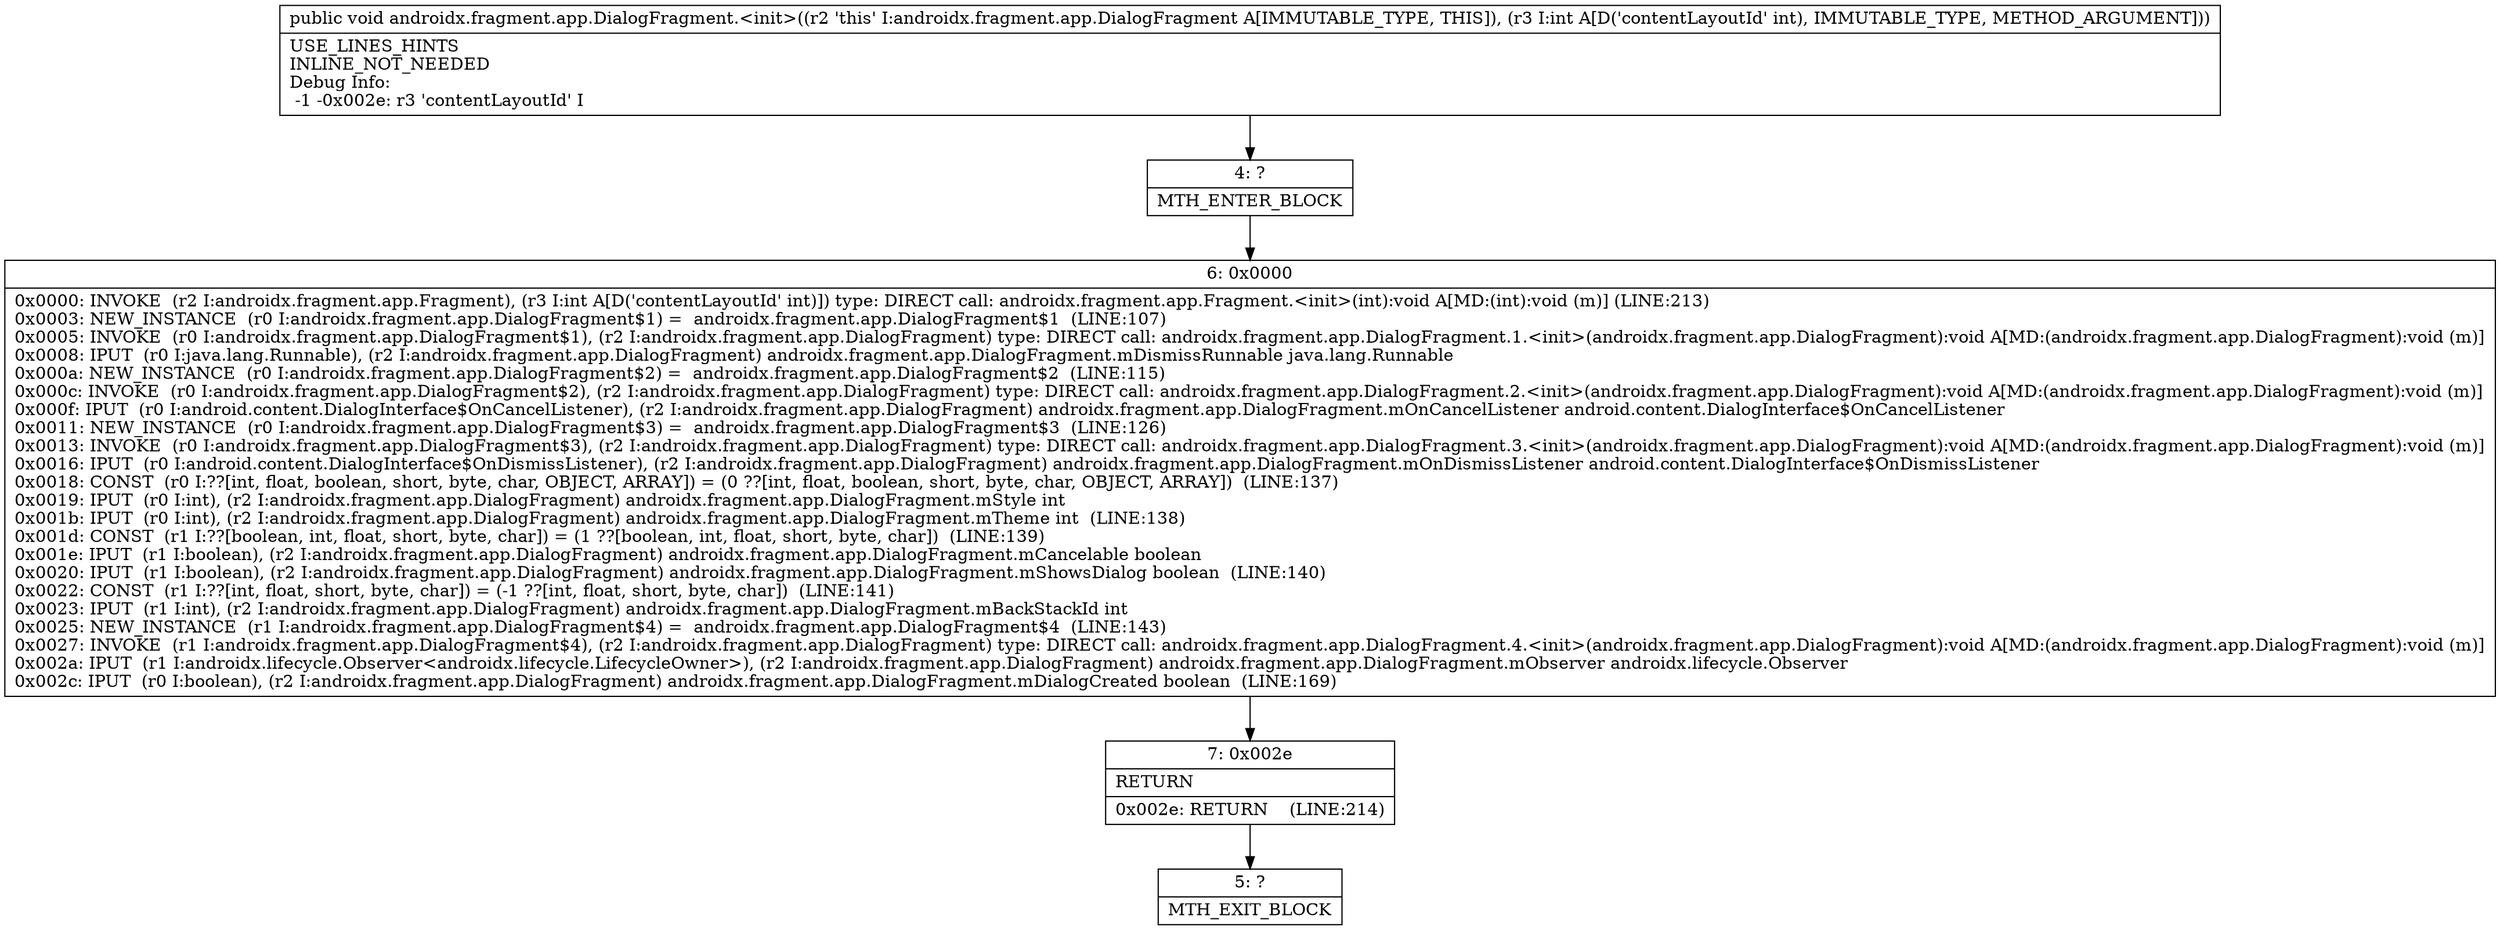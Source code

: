 digraph "CFG forandroidx.fragment.app.DialogFragment.\<init\>(I)V" {
Node_4 [shape=record,label="{4\:\ ?|MTH_ENTER_BLOCK\l}"];
Node_6 [shape=record,label="{6\:\ 0x0000|0x0000: INVOKE  (r2 I:androidx.fragment.app.Fragment), (r3 I:int A[D('contentLayoutId' int)]) type: DIRECT call: androidx.fragment.app.Fragment.\<init\>(int):void A[MD:(int):void (m)] (LINE:213)\l0x0003: NEW_INSTANCE  (r0 I:androidx.fragment.app.DialogFragment$1) =  androidx.fragment.app.DialogFragment$1  (LINE:107)\l0x0005: INVOKE  (r0 I:androidx.fragment.app.DialogFragment$1), (r2 I:androidx.fragment.app.DialogFragment) type: DIRECT call: androidx.fragment.app.DialogFragment.1.\<init\>(androidx.fragment.app.DialogFragment):void A[MD:(androidx.fragment.app.DialogFragment):void (m)]\l0x0008: IPUT  (r0 I:java.lang.Runnable), (r2 I:androidx.fragment.app.DialogFragment) androidx.fragment.app.DialogFragment.mDismissRunnable java.lang.Runnable \l0x000a: NEW_INSTANCE  (r0 I:androidx.fragment.app.DialogFragment$2) =  androidx.fragment.app.DialogFragment$2  (LINE:115)\l0x000c: INVOKE  (r0 I:androidx.fragment.app.DialogFragment$2), (r2 I:androidx.fragment.app.DialogFragment) type: DIRECT call: androidx.fragment.app.DialogFragment.2.\<init\>(androidx.fragment.app.DialogFragment):void A[MD:(androidx.fragment.app.DialogFragment):void (m)]\l0x000f: IPUT  (r0 I:android.content.DialogInterface$OnCancelListener), (r2 I:androidx.fragment.app.DialogFragment) androidx.fragment.app.DialogFragment.mOnCancelListener android.content.DialogInterface$OnCancelListener \l0x0011: NEW_INSTANCE  (r0 I:androidx.fragment.app.DialogFragment$3) =  androidx.fragment.app.DialogFragment$3  (LINE:126)\l0x0013: INVOKE  (r0 I:androidx.fragment.app.DialogFragment$3), (r2 I:androidx.fragment.app.DialogFragment) type: DIRECT call: androidx.fragment.app.DialogFragment.3.\<init\>(androidx.fragment.app.DialogFragment):void A[MD:(androidx.fragment.app.DialogFragment):void (m)]\l0x0016: IPUT  (r0 I:android.content.DialogInterface$OnDismissListener), (r2 I:androidx.fragment.app.DialogFragment) androidx.fragment.app.DialogFragment.mOnDismissListener android.content.DialogInterface$OnDismissListener \l0x0018: CONST  (r0 I:??[int, float, boolean, short, byte, char, OBJECT, ARRAY]) = (0 ??[int, float, boolean, short, byte, char, OBJECT, ARRAY])  (LINE:137)\l0x0019: IPUT  (r0 I:int), (r2 I:androidx.fragment.app.DialogFragment) androidx.fragment.app.DialogFragment.mStyle int \l0x001b: IPUT  (r0 I:int), (r2 I:androidx.fragment.app.DialogFragment) androidx.fragment.app.DialogFragment.mTheme int  (LINE:138)\l0x001d: CONST  (r1 I:??[boolean, int, float, short, byte, char]) = (1 ??[boolean, int, float, short, byte, char])  (LINE:139)\l0x001e: IPUT  (r1 I:boolean), (r2 I:androidx.fragment.app.DialogFragment) androidx.fragment.app.DialogFragment.mCancelable boolean \l0x0020: IPUT  (r1 I:boolean), (r2 I:androidx.fragment.app.DialogFragment) androidx.fragment.app.DialogFragment.mShowsDialog boolean  (LINE:140)\l0x0022: CONST  (r1 I:??[int, float, short, byte, char]) = (\-1 ??[int, float, short, byte, char])  (LINE:141)\l0x0023: IPUT  (r1 I:int), (r2 I:androidx.fragment.app.DialogFragment) androidx.fragment.app.DialogFragment.mBackStackId int \l0x0025: NEW_INSTANCE  (r1 I:androidx.fragment.app.DialogFragment$4) =  androidx.fragment.app.DialogFragment$4  (LINE:143)\l0x0027: INVOKE  (r1 I:androidx.fragment.app.DialogFragment$4), (r2 I:androidx.fragment.app.DialogFragment) type: DIRECT call: androidx.fragment.app.DialogFragment.4.\<init\>(androidx.fragment.app.DialogFragment):void A[MD:(androidx.fragment.app.DialogFragment):void (m)]\l0x002a: IPUT  (r1 I:androidx.lifecycle.Observer\<androidx.lifecycle.LifecycleOwner\>), (r2 I:androidx.fragment.app.DialogFragment) androidx.fragment.app.DialogFragment.mObserver androidx.lifecycle.Observer \l0x002c: IPUT  (r0 I:boolean), (r2 I:androidx.fragment.app.DialogFragment) androidx.fragment.app.DialogFragment.mDialogCreated boolean  (LINE:169)\l}"];
Node_7 [shape=record,label="{7\:\ 0x002e|RETURN\l|0x002e: RETURN    (LINE:214)\l}"];
Node_5 [shape=record,label="{5\:\ ?|MTH_EXIT_BLOCK\l}"];
MethodNode[shape=record,label="{public void androidx.fragment.app.DialogFragment.\<init\>((r2 'this' I:androidx.fragment.app.DialogFragment A[IMMUTABLE_TYPE, THIS]), (r3 I:int A[D('contentLayoutId' int), IMMUTABLE_TYPE, METHOD_ARGUMENT]))  | USE_LINES_HINTS\lINLINE_NOT_NEEDED\lDebug Info:\l  \-1 \-0x002e: r3 'contentLayoutId' I\l}"];
MethodNode -> Node_4;Node_4 -> Node_6;
Node_6 -> Node_7;
Node_7 -> Node_5;
}


